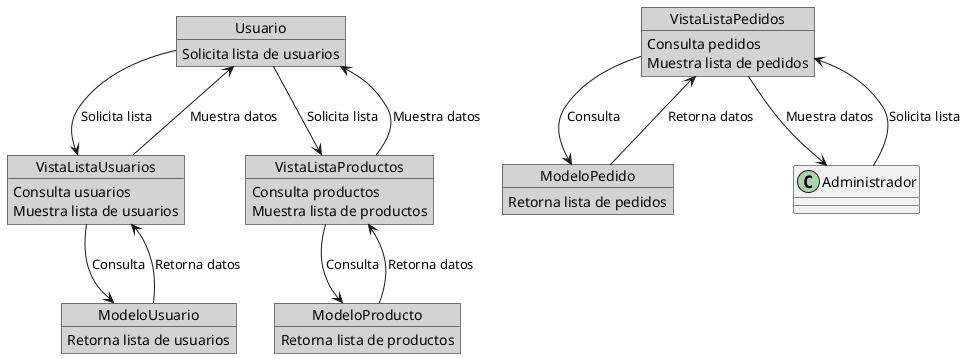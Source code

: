 @startuml
skinparam objectBorderColor Black
skinparam objectFontColor Black
skinparam objectBackgroundColor LightGray

object Usuario {
    Solicita lista de usuarios
}

object VistaListaUsuarios {
    Consulta usuarios
    Muestra lista de usuarios
}

object ModeloUsuario {
    Retorna lista de usuarios
}

object VistaListaProductos {
    Consulta productos
    Muestra lista de productos
}

object ModeloProducto {
    Retorna lista de productos
}

object VistaListaPedidos {
    Consulta pedidos
    Muestra lista de pedidos
}

object ModeloPedido {
    Retorna lista de pedidos
}

Usuario --> VistaListaUsuarios : Solicita lista
VistaListaUsuarios --> ModeloUsuario : Consulta
ModeloUsuario --> VistaListaUsuarios : Retorna datos
VistaListaUsuarios --> Usuario : Muestra datos

Usuario --> VistaListaProductos : Solicita lista
VistaListaProductos --> ModeloProducto : Consulta
ModeloProducto --> VistaListaProductos : Retorna datos
VistaListaProductos --> Usuario : Muestra datos

Administrador --> VistaListaPedidos : Solicita lista
VistaListaPedidos --> ModeloPedido : Consulta
ModeloPedido --> VistaListaPedidos : Retorna datos
VistaListaPedidos --> Administrador : Muestra datos
@enduml
